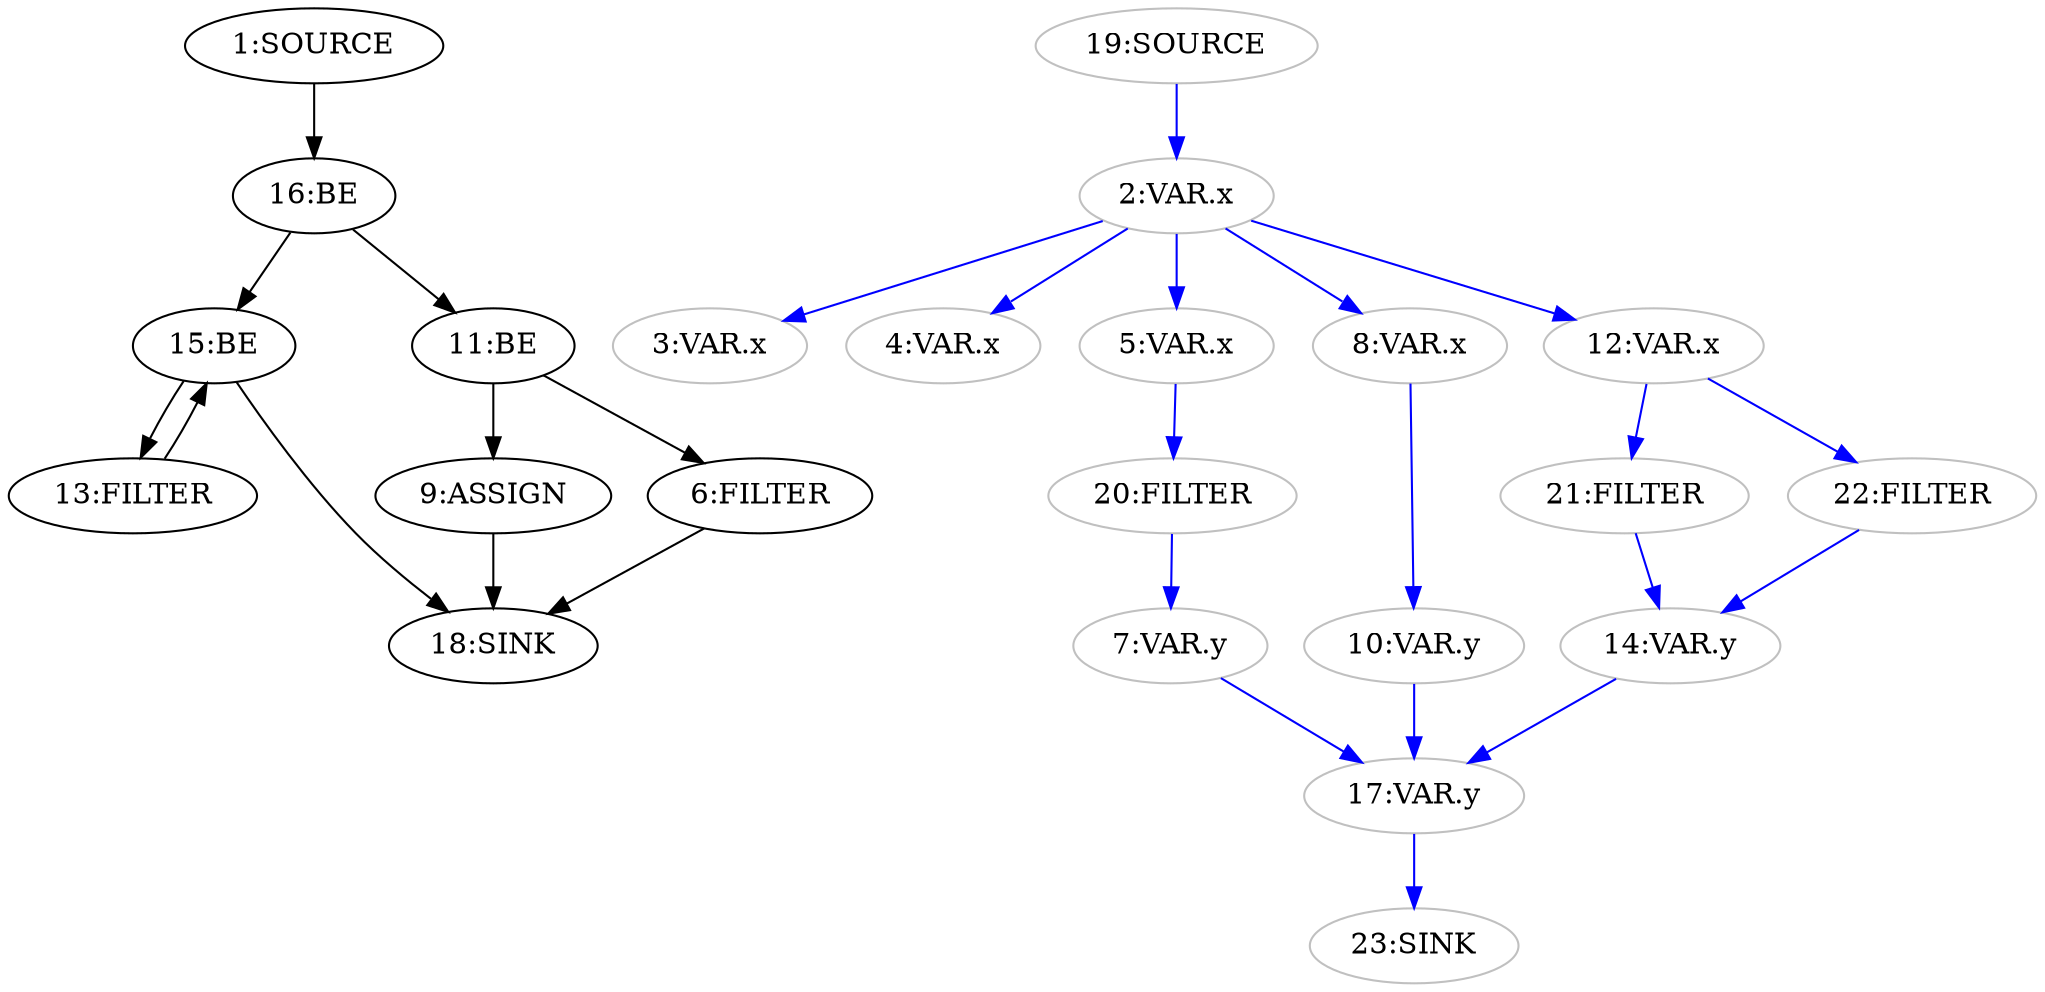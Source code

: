 digraph {
  n9 [label="9:ASSIGN"];
  n15 [label="15:BE"];
  n16 [label="16:BE"];
  n11 [label="11:BE"];
  n6 [label="6:FILTER"];
  n13 [label="13:FILTER"];
  n1 [label="1:SOURCE"];
  n18 [label="18:SINK"];
  n2 [label="2:VAR.x" color="grey"];
  n3 [label="3:VAR.x" color="grey"];
  n4 [label="4:VAR.x" color="grey"];
  n5 [label="5:VAR.x" color="grey"];
  n7 [label="7:VAR.y" color="grey"];
  n8 [label="8:VAR.x" color="grey"];
  n10 [label="10:VAR.y" color="grey"];
  n12 [label="12:VAR.x" color="grey"];
  n14 [label="14:VAR.y" color="grey"];
  n17 [label="17:VAR.y" color="grey"];
  n19 [label="19:SOURCE" color="grey"];
  n20 [label="20:FILTER" color="grey"];
  n21 [label="21:FILTER" color="grey"];
  n22 [label="22:FILTER" color="grey"];
  n23 [label="23:SINK" color="grey"];
  n1 -> n16 [color="black"];
  n6 -> n18 [color="black"];
  n9 -> n18 [color="black"];
  n11 -> n6 [color="black"];
  n11 -> n9 [color="black"];
  n13 -> n15 [color="black"];
  n15 -> n13 [color="black"];
  n15 -> n18 [color="black"];
  n16 -> n11 [color="black"];
  n16 -> n15 [color="black"];
  n2 -> n3 [color="blue"];
  n2 -> n4 [color="blue"];
  n2 -> n5 [color="blue"];
  n2 -> n8 [color="blue"];
  n2 -> n12 [color="blue"];
  n5 -> n20 [color="blue"];
  n7 -> n17 [color="blue"];
  n8 -> n10 [color="blue"];
  n10 -> n17 [color="blue"];
  n12 -> n21 [color="blue"];
  n12 -> n22 [color="blue"];
  n14 -> n17 [color="blue"];
  n17 -> n23 [color="blue"];
  n19 -> n2 [color="blue"];
  n20 -> n7 [color="blue"];
  n21 -> n14 [color="blue"];
  n22 -> n14 [color="blue"];
}
